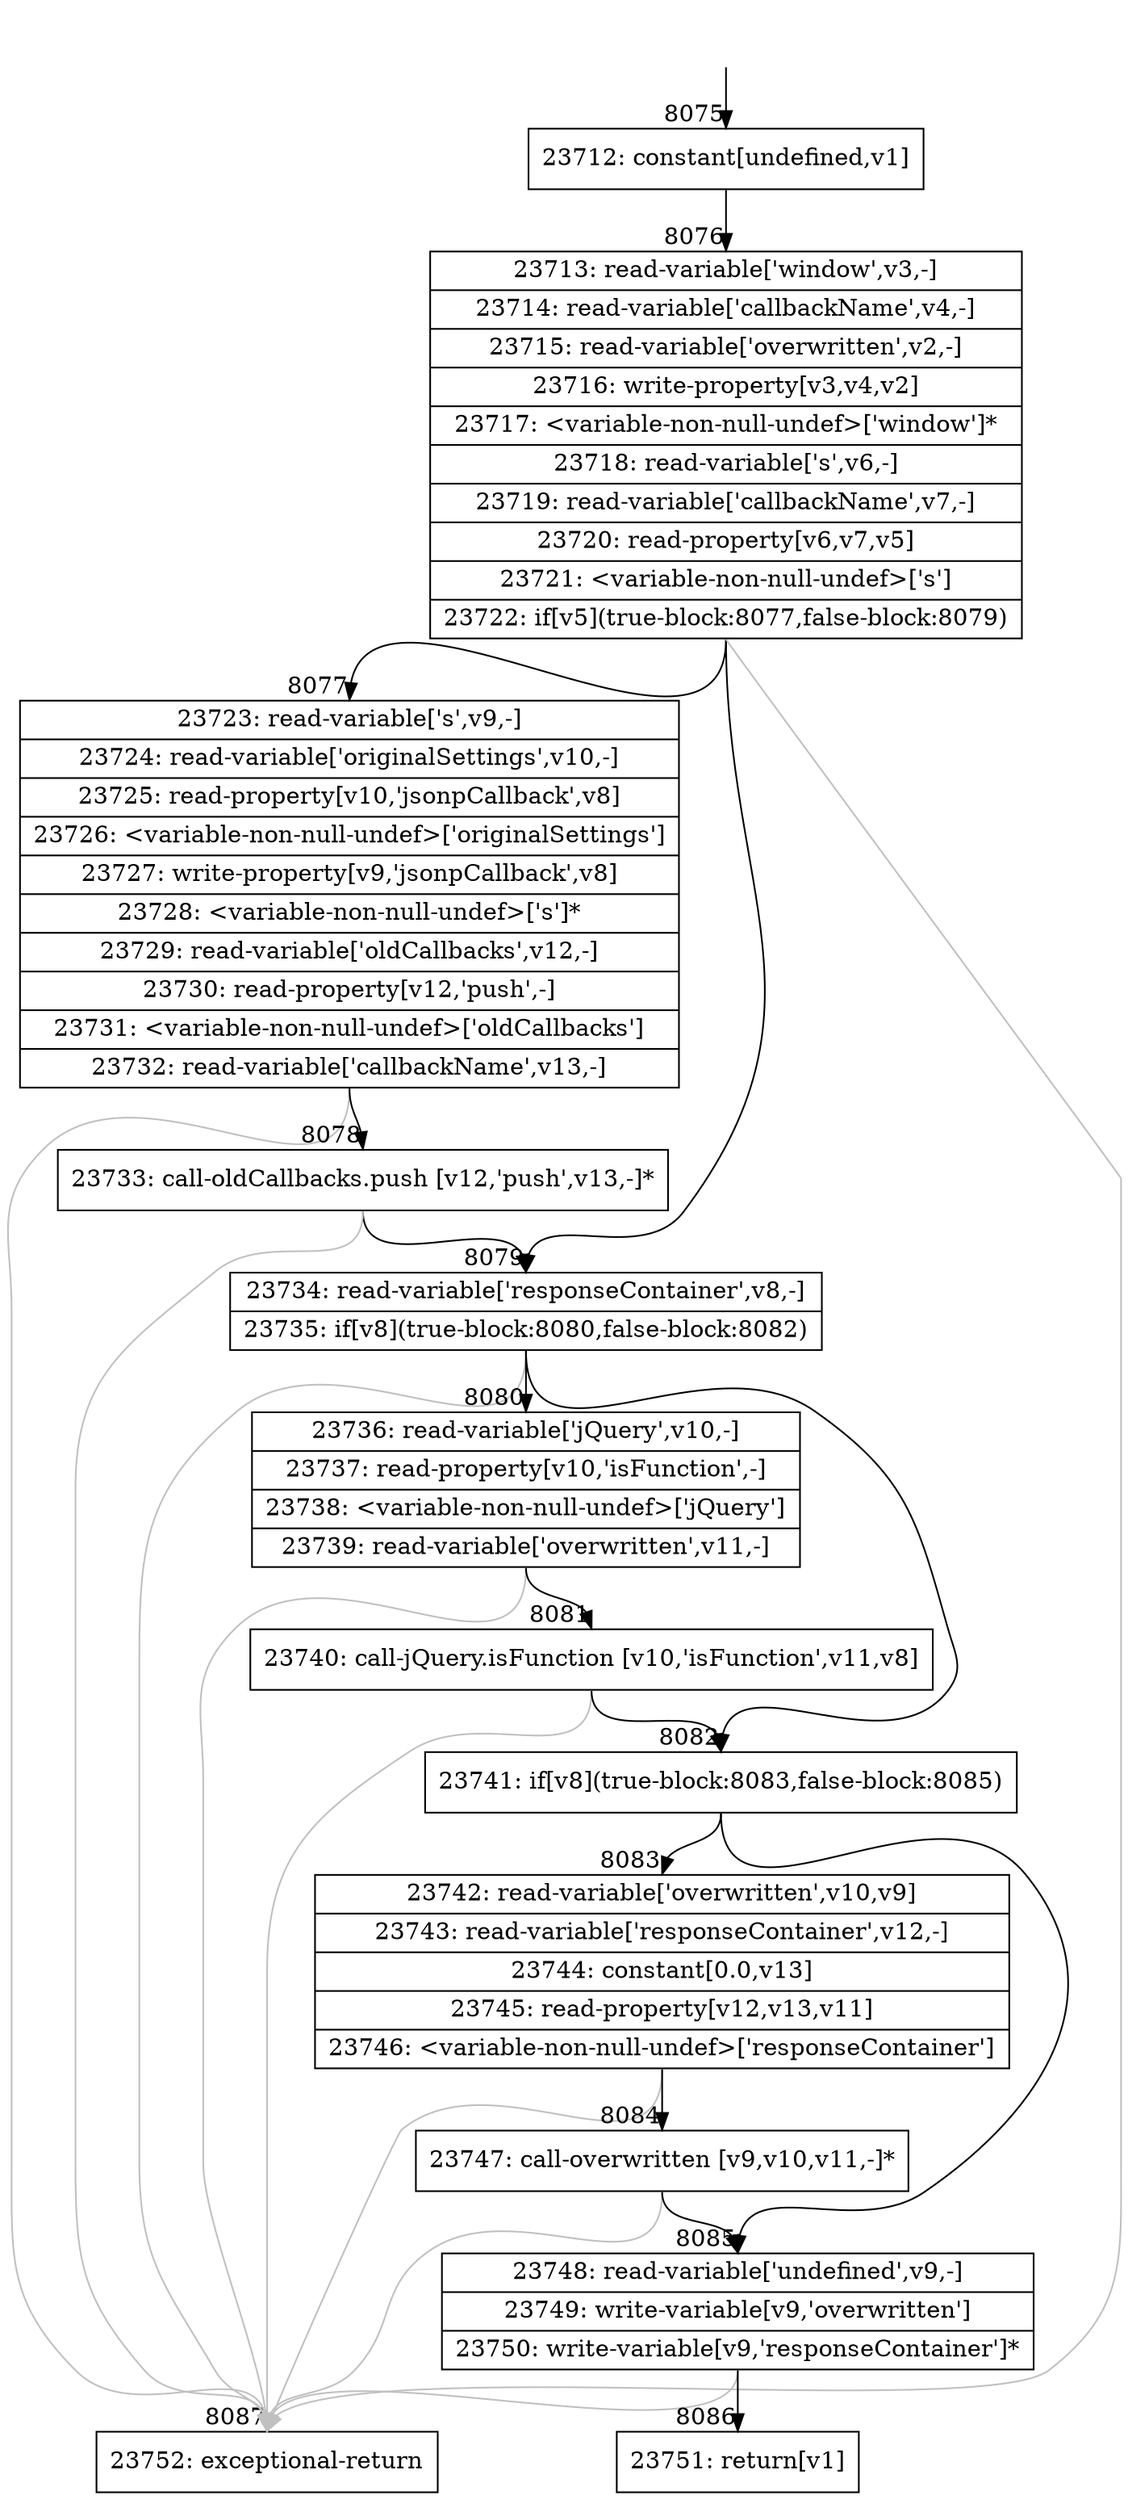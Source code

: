 digraph {
rankdir="TD"
BB_entry504[shape=none,label=""];
BB_entry504 -> BB8075 [tailport=s, headport=n, headlabel="    8075"]
BB8075 [shape=record label="{23712: constant[undefined,v1]}" ] 
BB8075 -> BB8076 [tailport=s, headport=n, headlabel="      8076"]
BB8076 [shape=record label="{23713: read-variable['window',v3,-]|23714: read-variable['callbackName',v4,-]|23715: read-variable['overwritten',v2,-]|23716: write-property[v3,v4,v2]|23717: \<variable-non-null-undef\>['window']*|23718: read-variable['s',v6,-]|23719: read-variable['callbackName',v7,-]|23720: read-property[v6,v7,v5]|23721: \<variable-non-null-undef\>['s']|23722: if[v5](true-block:8077,false-block:8079)}" ] 
BB8076 -> BB8077 [tailport=s, headport=n, headlabel="      8077"]
BB8076 -> BB8079 [tailport=s, headport=n, headlabel="      8079"]
BB8076 -> BB8087 [tailport=s, headport=n, color=gray, headlabel="      8087"]
BB8077 [shape=record label="{23723: read-variable['s',v9,-]|23724: read-variable['originalSettings',v10,-]|23725: read-property[v10,'jsonpCallback',v8]|23726: \<variable-non-null-undef\>['originalSettings']|23727: write-property[v9,'jsonpCallback',v8]|23728: \<variable-non-null-undef\>['s']*|23729: read-variable['oldCallbacks',v12,-]|23730: read-property[v12,'push',-]|23731: \<variable-non-null-undef\>['oldCallbacks']|23732: read-variable['callbackName',v13,-]}" ] 
BB8077 -> BB8078 [tailport=s, headport=n, headlabel="      8078"]
BB8077 -> BB8087 [tailport=s, headport=n, color=gray]
BB8078 [shape=record label="{23733: call-oldCallbacks.push [v12,'push',v13,-]*}" ] 
BB8078 -> BB8079 [tailport=s, headport=n]
BB8078 -> BB8087 [tailport=s, headport=n, color=gray]
BB8079 [shape=record label="{23734: read-variable['responseContainer',v8,-]|23735: if[v8](true-block:8080,false-block:8082)}" ] 
BB8079 -> BB8082 [tailport=s, headport=n, headlabel="      8082"]
BB8079 -> BB8080 [tailport=s, headport=n, headlabel="      8080"]
BB8079 -> BB8087 [tailport=s, headport=n, color=gray]
BB8080 [shape=record label="{23736: read-variable['jQuery',v10,-]|23737: read-property[v10,'isFunction',-]|23738: \<variable-non-null-undef\>['jQuery']|23739: read-variable['overwritten',v11,-]}" ] 
BB8080 -> BB8081 [tailport=s, headport=n, headlabel="      8081"]
BB8080 -> BB8087 [tailport=s, headport=n, color=gray]
BB8081 [shape=record label="{23740: call-jQuery.isFunction [v10,'isFunction',v11,v8]}" ] 
BB8081 -> BB8082 [tailport=s, headport=n]
BB8081 -> BB8087 [tailport=s, headport=n, color=gray]
BB8082 [shape=record label="{23741: if[v8](true-block:8083,false-block:8085)}" ] 
BB8082 -> BB8083 [tailport=s, headport=n, headlabel="      8083"]
BB8082 -> BB8085 [tailport=s, headport=n, headlabel="      8085"]
BB8083 [shape=record label="{23742: read-variable['overwritten',v10,v9]|23743: read-variable['responseContainer',v12,-]|23744: constant[0.0,v13]|23745: read-property[v12,v13,v11]|23746: \<variable-non-null-undef\>['responseContainer']}" ] 
BB8083 -> BB8084 [tailport=s, headport=n, headlabel="      8084"]
BB8083 -> BB8087 [tailport=s, headport=n, color=gray]
BB8084 [shape=record label="{23747: call-overwritten [v9,v10,v11,-]*}" ] 
BB8084 -> BB8085 [tailport=s, headport=n]
BB8084 -> BB8087 [tailport=s, headport=n, color=gray]
BB8085 [shape=record label="{23748: read-variable['undefined',v9,-]|23749: write-variable[v9,'overwritten']|23750: write-variable[v9,'responseContainer']*}" ] 
BB8085 -> BB8086 [tailport=s, headport=n, headlabel="      8086"]
BB8085 -> BB8087 [tailport=s, headport=n, color=gray]
BB8086 [shape=record label="{23751: return[v1]}" ] 
BB8087 [shape=record label="{23752: exceptional-return}" ] 
//#$~ 8420
}

